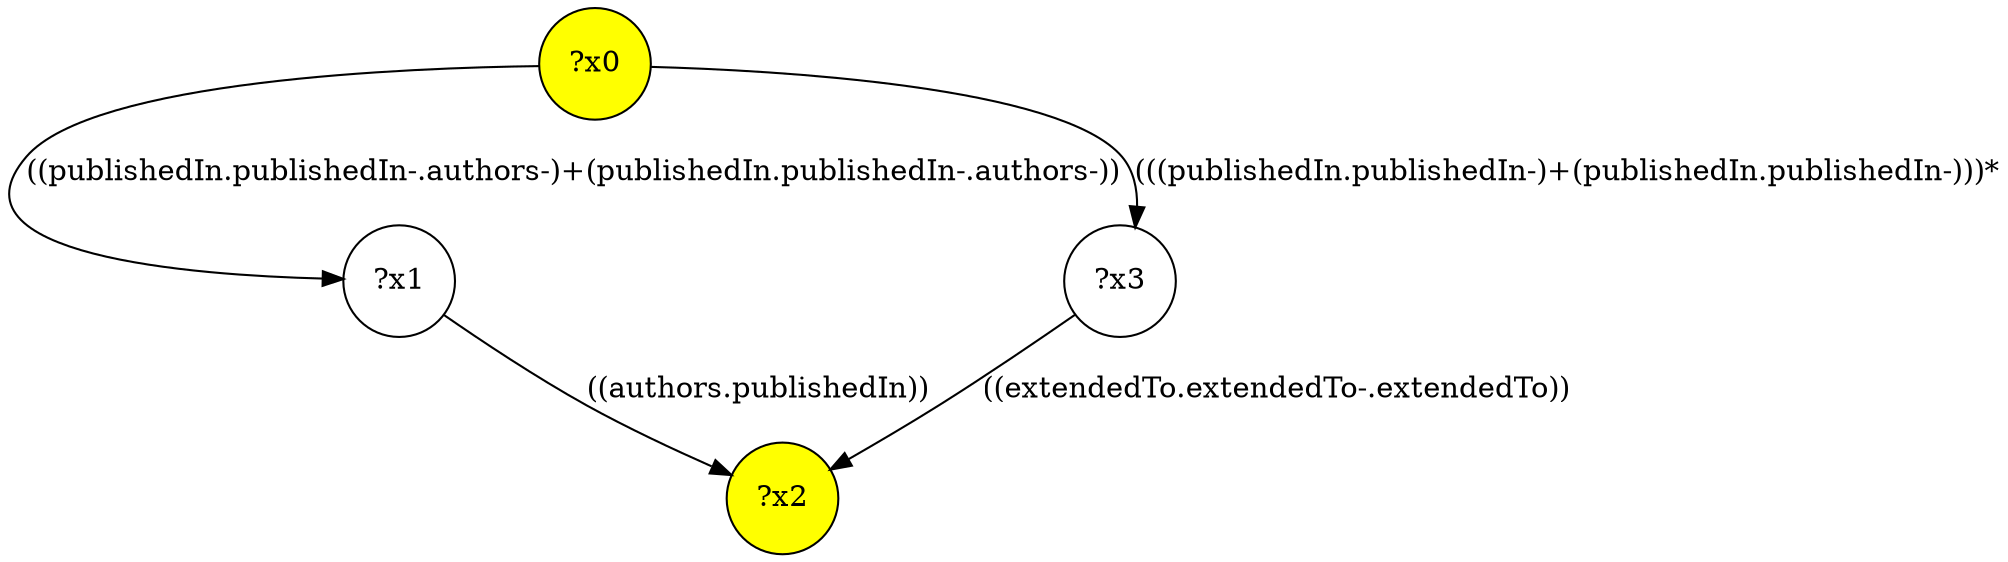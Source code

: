 digraph g {
	x0 [fillcolor="yellow", style="filled," shape=circle, label="?x0"];
	x2 [fillcolor="yellow", style="filled," shape=circle, label="?x2"];
	x1 [shape=circle, label="?x1"];
	x0 -> x1 [label="((publishedIn.publishedIn-.authors-)+(publishedIn.publishedIn-.authors-))"];
	x1 -> x2 [label="((authors.publishedIn))"];
	x3 [shape=circle, label="?x3"];
	x0 -> x3 [label="(((publishedIn.publishedIn-)+(publishedIn.publishedIn-)))*"];
	x3 -> x2 [label="((extendedTo.extendedTo-.extendedTo))"];
}
